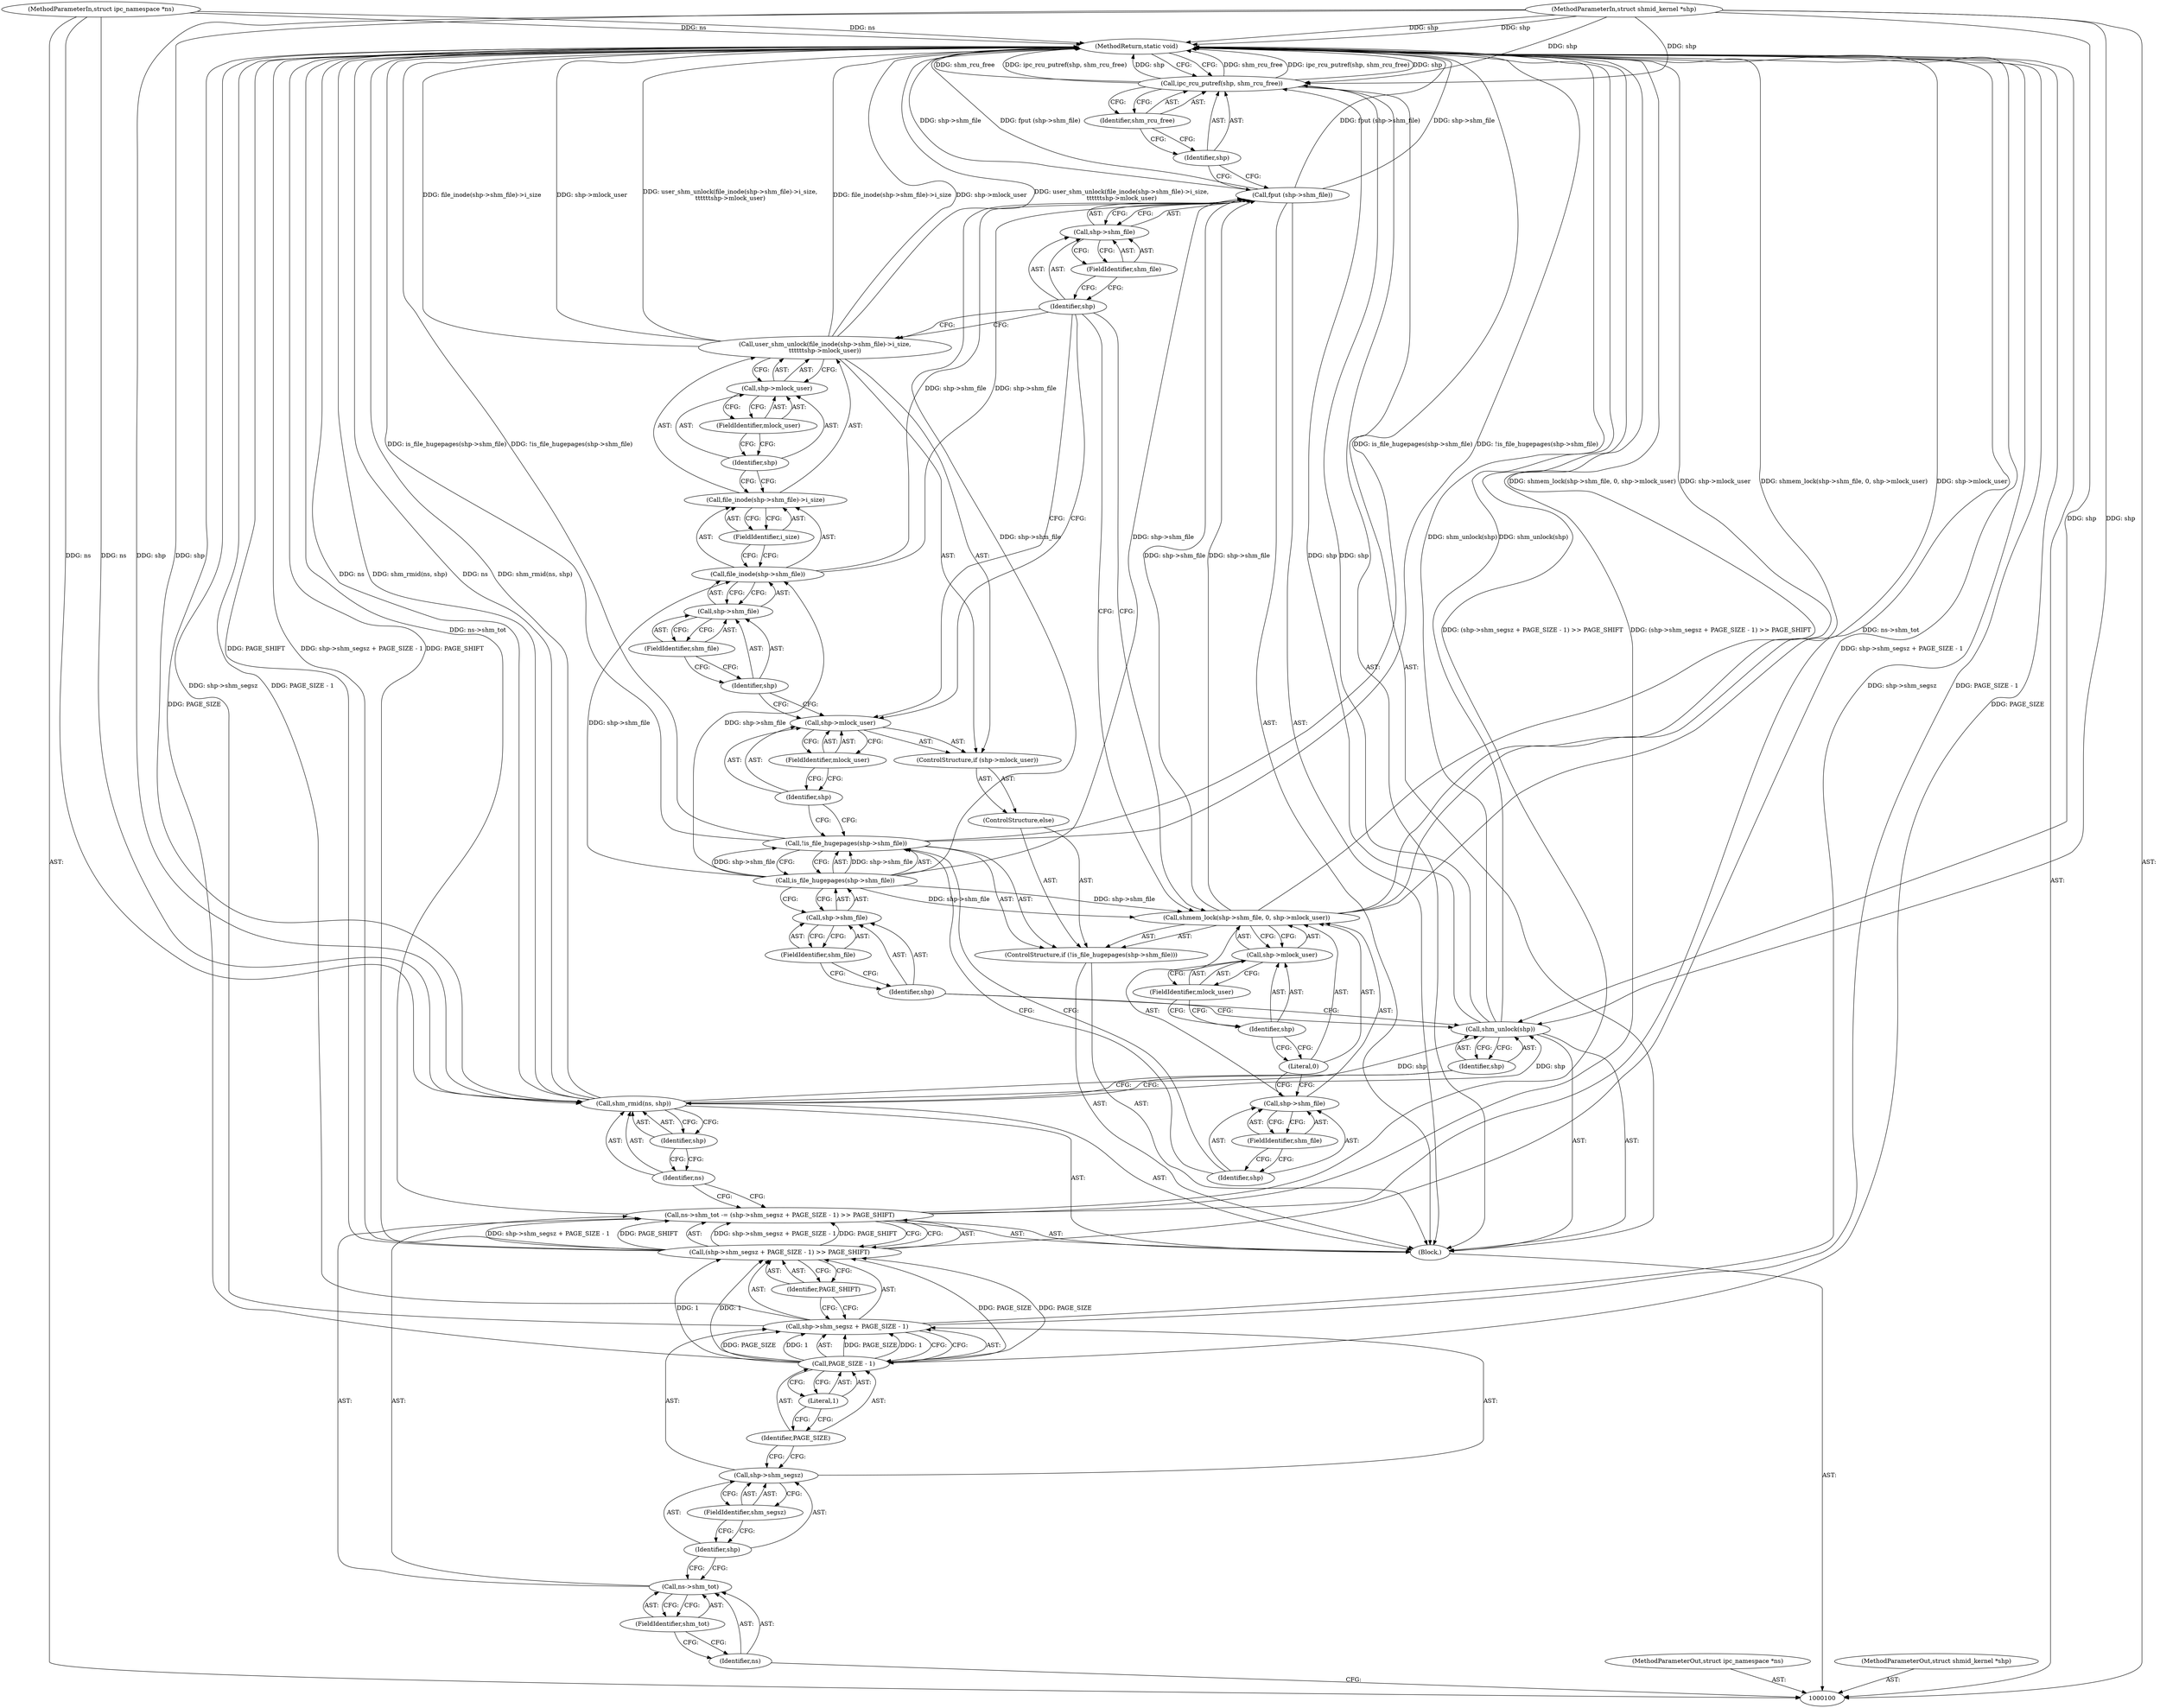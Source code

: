 digraph "1_linux_a399b29dfbaaaf91162b2dc5a5875dd51bbfa2a1_1" {
"1000158" [label="(MethodReturn,static void)"];
"1000101" [label="(MethodParameterIn,struct ipc_namespace *ns)"];
"1000232" [label="(MethodParameterOut,struct ipc_namespace *ns)"];
"1000102" [label="(MethodParameterIn,struct shmid_kernel *shp)"];
"1000233" [label="(MethodParameterOut,struct shmid_kernel *shp)"];
"1000150" [label="(FieldIdentifier,mlock_user)"];
"1000148" [label="(Call,shp->mlock_user)"];
"1000149" [label="(Identifier,shp)"];
"1000151" [label="(Call,fput (shp->shm_file))"];
"1000154" [label="(FieldIdentifier,shm_file)"];
"1000152" [label="(Call,shp->shm_file)"];
"1000153" [label="(Identifier,shp)"];
"1000156" [label="(Identifier,shp)"];
"1000155" [label="(Call,ipc_rcu_putref(shp, shm_rcu_free))"];
"1000157" [label="(Identifier,shm_rcu_free)"];
"1000103" [label="(Block,)"];
"1000108" [label="(Call,(shp->shm_segsz + PAGE_SIZE - 1) >> PAGE_SHIFT)"];
"1000109" [label="(Call,shp->shm_segsz + PAGE_SIZE - 1)"];
"1000110" [label="(Call,shp->shm_segsz)"];
"1000111" [label="(Identifier,shp)"];
"1000104" [label="(Call,ns->shm_tot -= (shp->shm_segsz + PAGE_SIZE - 1) >> PAGE_SHIFT)"];
"1000105" [label="(Call,ns->shm_tot)"];
"1000106" [label="(Identifier,ns)"];
"1000112" [label="(FieldIdentifier,shm_segsz)"];
"1000113" [label="(Call,PAGE_SIZE - 1)"];
"1000114" [label="(Identifier,PAGE_SIZE)"];
"1000115" [label="(Literal,1)"];
"1000116" [label="(Identifier,PAGE_SHIFT)"];
"1000107" [label="(FieldIdentifier,shm_tot)"];
"1000118" [label="(Identifier,ns)"];
"1000119" [label="(Identifier,shp)"];
"1000117" [label="(Call,shm_rmid(ns, shp))"];
"1000121" [label="(Identifier,shp)"];
"1000120" [label="(Call,shm_unlock(shp))"];
"1000122" [label="(ControlStructure,if (!is_file_hugepages(shp->shm_file)))"];
"1000125" [label="(Call,shp->shm_file)"];
"1000126" [label="(Identifier,shp)"];
"1000127" [label="(FieldIdentifier,shm_file)"];
"1000123" [label="(Call,!is_file_hugepages(shp->shm_file))"];
"1000124" [label="(Call,is_file_hugepages(shp->shm_file))"];
"1000129" [label="(Call,shp->shm_file)"];
"1000130" [label="(Identifier,shp)"];
"1000131" [label="(FieldIdentifier,shm_file)"];
"1000128" [label="(Call,shmem_lock(shp->shm_file, 0, shp->mlock_user))"];
"1000132" [label="(Literal,0)"];
"1000133" [label="(Call,shp->mlock_user)"];
"1000134" [label="(Identifier,shp)"];
"1000135" [label="(FieldIdentifier,mlock_user)"];
"1000138" [label="(Call,shp->mlock_user)"];
"1000139" [label="(Identifier,shp)"];
"1000140" [label="(FieldIdentifier,mlock_user)"];
"1000136" [label="(ControlStructure,else)"];
"1000137" [label="(ControlStructure,if (shp->mlock_user))"];
"1000142" [label="(Call,file_inode(shp->shm_file)->i_size)"];
"1000143" [label="(Call,file_inode(shp->shm_file))"];
"1000141" [label="(Call,user_shm_unlock(file_inode(shp->shm_file)->i_size,\n\t\t\t\t\t\tshp->mlock_user))"];
"1000144" [label="(Call,shp->shm_file)"];
"1000145" [label="(Identifier,shp)"];
"1000146" [label="(FieldIdentifier,shm_file)"];
"1000147" [label="(FieldIdentifier,i_size)"];
"1000158" -> "1000100"  [label="AST: "];
"1000158" -> "1000155"  [label="CFG: "];
"1000117" -> "1000158"  [label="DDG: shm_rmid(ns, shp)"];
"1000117" -> "1000158"  [label="DDG: ns"];
"1000141" -> "1000158"  [label="DDG: file_inode(shp->shm_file)->i_size"];
"1000141" -> "1000158"  [label="DDG: shp->mlock_user"];
"1000141" -> "1000158"  [label="DDG: user_shm_unlock(file_inode(shp->shm_file)->i_size,\n\t\t\t\t\t\tshp->mlock_user)"];
"1000104" -> "1000158"  [label="DDG: (shp->shm_segsz + PAGE_SIZE - 1) >> PAGE_SHIFT"];
"1000104" -> "1000158"  [label="DDG: ns->shm_tot"];
"1000151" -> "1000158"  [label="DDG: fput (shp->shm_file)"];
"1000151" -> "1000158"  [label="DDG: shp->shm_file"];
"1000155" -> "1000158"  [label="DDG: shm_rcu_free"];
"1000155" -> "1000158"  [label="DDG: ipc_rcu_putref(shp, shm_rcu_free)"];
"1000155" -> "1000158"  [label="DDG: shp"];
"1000113" -> "1000158"  [label="DDG: PAGE_SIZE"];
"1000108" -> "1000158"  [label="DDG: PAGE_SHIFT"];
"1000108" -> "1000158"  [label="DDG: shp->shm_segsz + PAGE_SIZE - 1"];
"1000123" -> "1000158"  [label="DDG: is_file_hugepages(shp->shm_file)"];
"1000123" -> "1000158"  [label="DDG: !is_file_hugepages(shp->shm_file)"];
"1000128" -> "1000158"  [label="DDG: shp->mlock_user"];
"1000128" -> "1000158"  [label="DDG: shmem_lock(shp->shm_file, 0, shp->mlock_user)"];
"1000102" -> "1000158"  [label="DDG: shp"];
"1000109" -> "1000158"  [label="DDG: PAGE_SIZE - 1"];
"1000109" -> "1000158"  [label="DDG: shp->shm_segsz"];
"1000101" -> "1000158"  [label="DDG: ns"];
"1000120" -> "1000158"  [label="DDG: shm_unlock(shp)"];
"1000101" -> "1000100"  [label="AST: "];
"1000101" -> "1000158"  [label="DDG: ns"];
"1000101" -> "1000117"  [label="DDG: ns"];
"1000232" -> "1000100"  [label="AST: "];
"1000102" -> "1000100"  [label="AST: "];
"1000102" -> "1000158"  [label="DDG: shp"];
"1000102" -> "1000117"  [label="DDG: shp"];
"1000102" -> "1000120"  [label="DDG: shp"];
"1000102" -> "1000155"  [label="DDG: shp"];
"1000233" -> "1000100"  [label="AST: "];
"1000150" -> "1000148"  [label="AST: "];
"1000150" -> "1000149"  [label="CFG: "];
"1000148" -> "1000150"  [label="CFG: "];
"1000148" -> "1000141"  [label="AST: "];
"1000148" -> "1000150"  [label="CFG: "];
"1000149" -> "1000148"  [label="AST: "];
"1000150" -> "1000148"  [label="AST: "];
"1000141" -> "1000148"  [label="CFG: "];
"1000149" -> "1000148"  [label="AST: "];
"1000149" -> "1000142"  [label="CFG: "];
"1000150" -> "1000149"  [label="CFG: "];
"1000151" -> "1000103"  [label="AST: "];
"1000151" -> "1000152"  [label="CFG: "];
"1000152" -> "1000151"  [label="AST: "];
"1000156" -> "1000151"  [label="CFG: "];
"1000151" -> "1000158"  [label="DDG: fput (shp->shm_file)"];
"1000151" -> "1000158"  [label="DDG: shp->shm_file"];
"1000124" -> "1000151"  [label="DDG: shp->shm_file"];
"1000128" -> "1000151"  [label="DDG: shp->shm_file"];
"1000143" -> "1000151"  [label="DDG: shp->shm_file"];
"1000154" -> "1000152"  [label="AST: "];
"1000154" -> "1000153"  [label="CFG: "];
"1000152" -> "1000154"  [label="CFG: "];
"1000152" -> "1000151"  [label="AST: "];
"1000152" -> "1000154"  [label="CFG: "];
"1000153" -> "1000152"  [label="AST: "];
"1000154" -> "1000152"  [label="AST: "];
"1000151" -> "1000152"  [label="CFG: "];
"1000153" -> "1000152"  [label="AST: "];
"1000153" -> "1000128"  [label="CFG: "];
"1000153" -> "1000141"  [label="CFG: "];
"1000153" -> "1000138"  [label="CFG: "];
"1000154" -> "1000153"  [label="CFG: "];
"1000156" -> "1000155"  [label="AST: "];
"1000156" -> "1000151"  [label="CFG: "];
"1000157" -> "1000156"  [label="CFG: "];
"1000155" -> "1000103"  [label="AST: "];
"1000155" -> "1000157"  [label="CFG: "];
"1000156" -> "1000155"  [label="AST: "];
"1000157" -> "1000155"  [label="AST: "];
"1000158" -> "1000155"  [label="CFG: "];
"1000155" -> "1000158"  [label="DDG: shm_rcu_free"];
"1000155" -> "1000158"  [label="DDG: ipc_rcu_putref(shp, shm_rcu_free)"];
"1000155" -> "1000158"  [label="DDG: shp"];
"1000120" -> "1000155"  [label="DDG: shp"];
"1000102" -> "1000155"  [label="DDG: shp"];
"1000157" -> "1000155"  [label="AST: "];
"1000157" -> "1000156"  [label="CFG: "];
"1000155" -> "1000157"  [label="CFG: "];
"1000103" -> "1000100"  [label="AST: "];
"1000104" -> "1000103"  [label="AST: "];
"1000117" -> "1000103"  [label="AST: "];
"1000120" -> "1000103"  [label="AST: "];
"1000122" -> "1000103"  [label="AST: "];
"1000151" -> "1000103"  [label="AST: "];
"1000155" -> "1000103"  [label="AST: "];
"1000108" -> "1000104"  [label="AST: "];
"1000108" -> "1000116"  [label="CFG: "];
"1000109" -> "1000108"  [label="AST: "];
"1000116" -> "1000108"  [label="AST: "];
"1000104" -> "1000108"  [label="CFG: "];
"1000108" -> "1000158"  [label="DDG: PAGE_SHIFT"];
"1000108" -> "1000158"  [label="DDG: shp->shm_segsz + PAGE_SIZE - 1"];
"1000108" -> "1000104"  [label="DDG: shp->shm_segsz + PAGE_SIZE - 1"];
"1000108" -> "1000104"  [label="DDG: PAGE_SHIFT"];
"1000113" -> "1000108"  [label="DDG: PAGE_SIZE"];
"1000113" -> "1000108"  [label="DDG: 1"];
"1000109" -> "1000108"  [label="AST: "];
"1000109" -> "1000113"  [label="CFG: "];
"1000110" -> "1000109"  [label="AST: "];
"1000113" -> "1000109"  [label="AST: "];
"1000116" -> "1000109"  [label="CFG: "];
"1000109" -> "1000158"  [label="DDG: PAGE_SIZE - 1"];
"1000109" -> "1000158"  [label="DDG: shp->shm_segsz"];
"1000113" -> "1000109"  [label="DDG: PAGE_SIZE"];
"1000113" -> "1000109"  [label="DDG: 1"];
"1000110" -> "1000109"  [label="AST: "];
"1000110" -> "1000112"  [label="CFG: "];
"1000111" -> "1000110"  [label="AST: "];
"1000112" -> "1000110"  [label="AST: "];
"1000114" -> "1000110"  [label="CFG: "];
"1000111" -> "1000110"  [label="AST: "];
"1000111" -> "1000105"  [label="CFG: "];
"1000112" -> "1000111"  [label="CFG: "];
"1000104" -> "1000103"  [label="AST: "];
"1000104" -> "1000108"  [label="CFG: "];
"1000105" -> "1000104"  [label="AST: "];
"1000108" -> "1000104"  [label="AST: "];
"1000118" -> "1000104"  [label="CFG: "];
"1000104" -> "1000158"  [label="DDG: (shp->shm_segsz + PAGE_SIZE - 1) >> PAGE_SHIFT"];
"1000104" -> "1000158"  [label="DDG: ns->shm_tot"];
"1000108" -> "1000104"  [label="DDG: shp->shm_segsz + PAGE_SIZE - 1"];
"1000108" -> "1000104"  [label="DDG: PAGE_SHIFT"];
"1000105" -> "1000104"  [label="AST: "];
"1000105" -> "1000107"  [label="CFG: "];
"1000106" -> "1000105"  [label="AST: "];
"1000107" -> "1000105"  [label="AST: "];
"1000111" -> "1000105"  [label="CFG: "];
"1000106" -> "1000105"  [label="AST: "];
"1000106" -> "1000100"  [label="CFG: "];
"1000107" -> "1000106"  [label="CFG: "];
"1000112" -> "1000110"  [label="AST: "];
"1000112" -> "1000111"  [label="CFG: "];
"1000110" -> "1000112"  [label="CFG: "];
"1000113" -> "1000109"  [label="AST: "];
"1000113" -> "1000115"  [label="CFG: "];
"1000114" -> "1000113"  [label="AST: "];
"1000115" -> "1000113"  [label="AST: "];
"1000109" -> "1000113"  [label="CFG: "];
"1000113" -> "1000158"  [label="DDG: PAGE_SIZE"];
"1000113" -> "1000108"  [label="DDG: PAGE_SIZE"];
"1000113" -> "1000108"  [label="DDG: 1"];
"1000113" -> "1000109"  [label="DDG: PAGE_SIZE"];
"1000113" -> "1000109"  [label="DDG: 1"];
"1000114" -> "1000113"  [label="AST: "];
"1000114" -> "1000110"  [label="CFG: "];
"1000115" -> "1000114"  [label="CFG: "];
"1000115" -> "1000113"  [label="AST: "];
"1000115" -> "1000114"  [label="CFG: "];
"1000113" -> "1000115"  [label="CFG: "];
"1000116" -> "1000108"  [label="AST: "];
"1000116" -> "1000109"  [label="CFG: "];
"1000108" -> "1000116"  [label="CFG: "];
"1000107" -> "1000105"  [label="AST: "];
"1000107" -> "1000106"  [label="CFG: "];
"1000105" -> "1000107"  [label="CFG: "];
"1000118" -> "1000117"  [label="AST: "];
"1000118" -> "1000104"  [label="CFG: "];
"1000119" -> "1000118"  [label="CFG: "];
"1000119" -> "1000117"  [label="AST: "];
"1000119" -> "1000118"  [label="CFG: "];
"1000117" -> "1000119"  [label="CFG: "];
"1000117" -> "1000103"  [label="AST: "];
"1000117" -> "1000119"  [label="CFG: "];
"1000118" -> "1000117"  [label="AST: "];
"1000119" -> "1000117"  [label="AST: "];
"1000121" -> "1000117"  [label="CFG: "];
"1000117" -> "1000158"  [label="DDG: shm_rmid(ns, shp)"];
"1000117" -> "1000158"  [label="DDG: ns"];
"1000101" -> "1000117"  [label="DDG: ns"];
"1000102" -> "1000117"  [label="DDG: shp"];
"1000117" -> "1000120"  [label="DDG: shp"];
"1000121" -> "1000120"  [label="AST: "];
"1000121" -> "1000117"  [label="CFG: "];
"1000120" -> "1000121"  [label="CFG: "];
"1000120" -> "1000103"  [label="AST: "];
"1000120" -> "1000121"  [label="CFG: "];
"1000121" -> "1000120"  [label="AST: "];
"1000126" -> "1000120"  [label="CFG: "];
"1000120" -> "1000158"  [label="DDG: shm_unlock(shp)"];
"1000117" -> "1000120"  [label="DDG: shp"];
"1000102" -> "1000120"  [label="DDG: shp"];
"1000120" -> "1000155"  [label="DDG: shp"];
"1000122" -> "1000103"  [label="AST: "];
"1000123" -> "1000122"  [label="AST: "];
"1000128" -> "1000122"  [label="AST: "];
"1000136" -> "1000122"  [label="AST: "];
"1000125" -> "1000124"  [label="AST: "];
"1000125" -> "1000127"  [label="CFG: "];
"1000126" -> "1000125"  [label="AST: "];
"1000127" -> "1000125"  [label="AST: "];
"1000124" -> "1000125"  [label="CFG: "];
"1000126" -> "1000125"  [label="AST: "];
"1000126" -> "1000120"  [label="CFG: "];
"1000127" -> "1000126"  [label="CFG: "];
"1000127" -> "1000125"  [label="AST: "];
"1000127" -> "1000126"  [label="CFG: "];
"1000125" -> "1000127"  [label="CFG: "];
"1000123" -> "1000122"  [label="AST: "];
"1000123" -> "1000124"  [label="CFG: "];
"1000124" -> "1000123"  [label="AST: "];
"1000130" -> "1000123"  [label="CFG: "];
"1000139" -> "1000123"  [label="CFG: "];
"1000123" -> "1000158"  [label="DDG: is_file_hugepages(shp->shm_file)"];
"1000123" -> "1000158"  [label="DDG: !is_file_hugepages(shp->shm_file)"];
"1000124" -> "1000123"  [label="DDG: shp->shm_file"];
"1000124" -> "1000123"  [label="AST: "];
"1000124" -> "1000125"  [label="CFG: "];
"1000125" -> "1000124"  [label="AST: "];
"1000123" -> "1000124"  [label="CFG: "];
"1000124" -> "1000123"  [label="DDG: shp->shm_file"];
"1000124" -> "1000128"  [label="DDG: shp->shm_file"];
"1000124" -> "1000143"  [label="DDG: shp->shm_file"];
"1000124" -> "1000151"  [label="DDG: shp->shm_file"];
"1000129" -> "1000128"  [label="AST: "];
"1000129" -> "1000131"  [label="CFG: "];
"1000130" -> "1000129"  [label="AST: "];
"1000131" -> "1000129"  [label="AST: "];
"1000132" -> "1000129"  [label="CFG: "];
"1000130" -> "1000129"  [label="AST: "];
"1000130" -> "1000123"  [label="CFG: "];
"1000131" -> "1000130"  [label="CFG: "];
"1000131" -> "1000129"  [label="AST: "];
"1000131" -> "1000130"  [label="CFG: "];
"1000129" -> "1000131"  [label="CFG: "];
"1000128" -> "1000122"  [label="AST: "];
"1000128" -> "1000133"  [label="CFG: "];
"1000129" -> "1000128"  [label="AST: "];
"1000132" -> "1000128"  [label="AST: "];
"1000133" -> "1000128"  [label="AST: "];
"1000153" -> "1000128"  [label="CFG: "];
"1000128" -> "1000158"  [label="DDG: shp->mlock_user"];
"1000128" -> "1000158"  [label="DDG: shmem_lock(shp->shm_file, 0, shp->mlock_user)"];
"1000124" -> "1000128"  [label="DDG: shp->shm_file"];
"1000128" -> "1000151"  [label="DDG: shp->shm_file"];
"1000132" -> "1000128"  [label="AST: "];
"1000132" -> "1000129"  [label="CFG: "];
"1000134" -> "1000132"  [label="CFG: "];
"1000133" -> "1000128"  [label="AST: "];
"1000133" -> "1000135"  [label="CFG: "];
"1000134" -> "1000133"  [label="AST: "];
"1000135" -> "1000133"  [label="AST: "];
"1000128" -> "1000133"  [label="CFG: "];
"1000134" -> "1000133"  [label="AST: "];
"1000134" -> "1000132"  [label="CFG: "];
"1000135" -> "1000134"  [label="CFG: "];
"1000135" -> "1000133"  [label="AST: "];
"1000135" -> "1000134"  [label="CFG: "];
"1000133" -> "1000135"  [label="CFG: "];
"1000138" -> "1000137"  [label="AST: "];
"1000138" -> "1000140"  [label="CFG: "];
"1000139" -> "1000138"  [label="AST: "];
"1000140" -> "1000138"  [label="AST: "];
"1000145" -> "1000138"  [label="CFG: "];
"1000153" -> "1000138"  [label="CFG: "];
"1000139" -> "1000138"  [label="AST: "];
"1000139" -> "1000123"  [label="CFG: "];
"1000140" -> "1000139"  [label="CFG: "];
"1000140" -> "1000138"  [label="AST: "];
"1000140" -> "1000139"  [label="CFG: "];
"1000138" -> "1000140"  [label="CFG: "];
"1000136" -> "1000122"  [label="AST: "];
"1000137" -> "1000136"  [label="AST: "];
"1000137" -> "1000136"  [label="AST: "];
"1000138" -> "1000137"  [label="AST: "];
"1000141" -> "1000137"  [label="AST: "];
"1000142" -> "1000141"  [label="AST: "];
"1000142" -> "1000147"  [label="CFG: "];
"1000143" -> "1000142"  [label="AST: "];
"1000147" -> "1000142"  [label="AST: "];
"1000149" -> "1000142"  [label="CFG: "];
"1000143" -> "1000142"  [label="AST: "];
"1000143" -> "1000144"  [label="CFG: "];
"1000144" -> "1000143"  [label="AST: "];
"1000147" -> "1000143"  [label="CFG: "];
"1000124" -> "1000143"  [label="DDG: shp->shm_file"];
"1000143" -> "1000151"  [label="DDG: shp->shm_file"];
"1000141" -> "1000137"  [label="AST: "];
"1000141" -> "1000148"  [label="CFG: "];
"1000142" -> "1000141"  [label="AST: "];
"1000148" -> "1000141"  [label="AST: "];
"1000153" -> "1000141"  [label="CFG: "];
"1000141" -> "1000158"  [label="DDG: file_inode(shp->shm_file)->i_size"];
"1000141" -> "1000158"  [label="DDG: shp->mlock_user"];
"1000141" -> "1000158"  [label="DDG: user_shm_unlock(file_inode(shp->shm_file)->i_size,\n\t\t\t\t\t\tshp->mlock_user)"];
"1000144" -> "1000143"  [label="AST: "];
"1000144" -> "1000146"  [label="CFG: "];
"1000145" -> "1000144"  [label="AST: "];
"1000146" -> "1000144"  [label="AST: "];
"1000143" -> "1000144"  [label="CFG: "];
"1000145" -> "1000144"  [label="AST: "];
"1000145" -> "1000138"  [label="CFG: "];
"1000146" -> "1000145"  [label="CFG: "];
"1000146" -> "1000144"  [label="AST: "];
"1000146" -> "1000145"  [label="CFG: "];
"1000144" -> "1000146"  [label="CFG: "];
"1000147" -> "1000142"  [label="AST: "];
"1000147" -> "1000143"  [label="CFG: "];
"1000142" -> "1000147"  [label="CFG: "];
}
